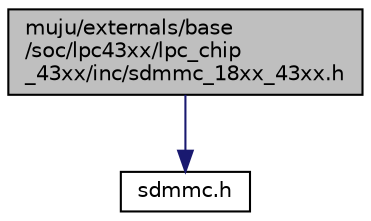 digraph "muju/externals/base/soc/lpc43xx/lpc_chip_43xx/inc/sdmmc_18xx_43xx.h"
{
  edge [fontname="Helvetica",fontsize="10",labelfontname="Helvetica",labelfontsize="10"];
  node [fontname="Helvetica",fontsize="10",shape=record];
  Node0 [label="muju/externals/base\l/soc/lpc43xx/lpc_chip\l_43xx/inc/sdmmc_18xx_43xx.h",height=0.2,width=0.4,color="black", fillcolor="grey75", style="filled", fontcolor="black"];
  Node0 -> Node1 [color="midnightblue",fontsize="10",style="solid"];
  Node1 [label="sdmmc.h",height=0.2,width=0.4,color="black", fillcolor="white", style="filled",URL="$sdmmc_8h.html"];
}
